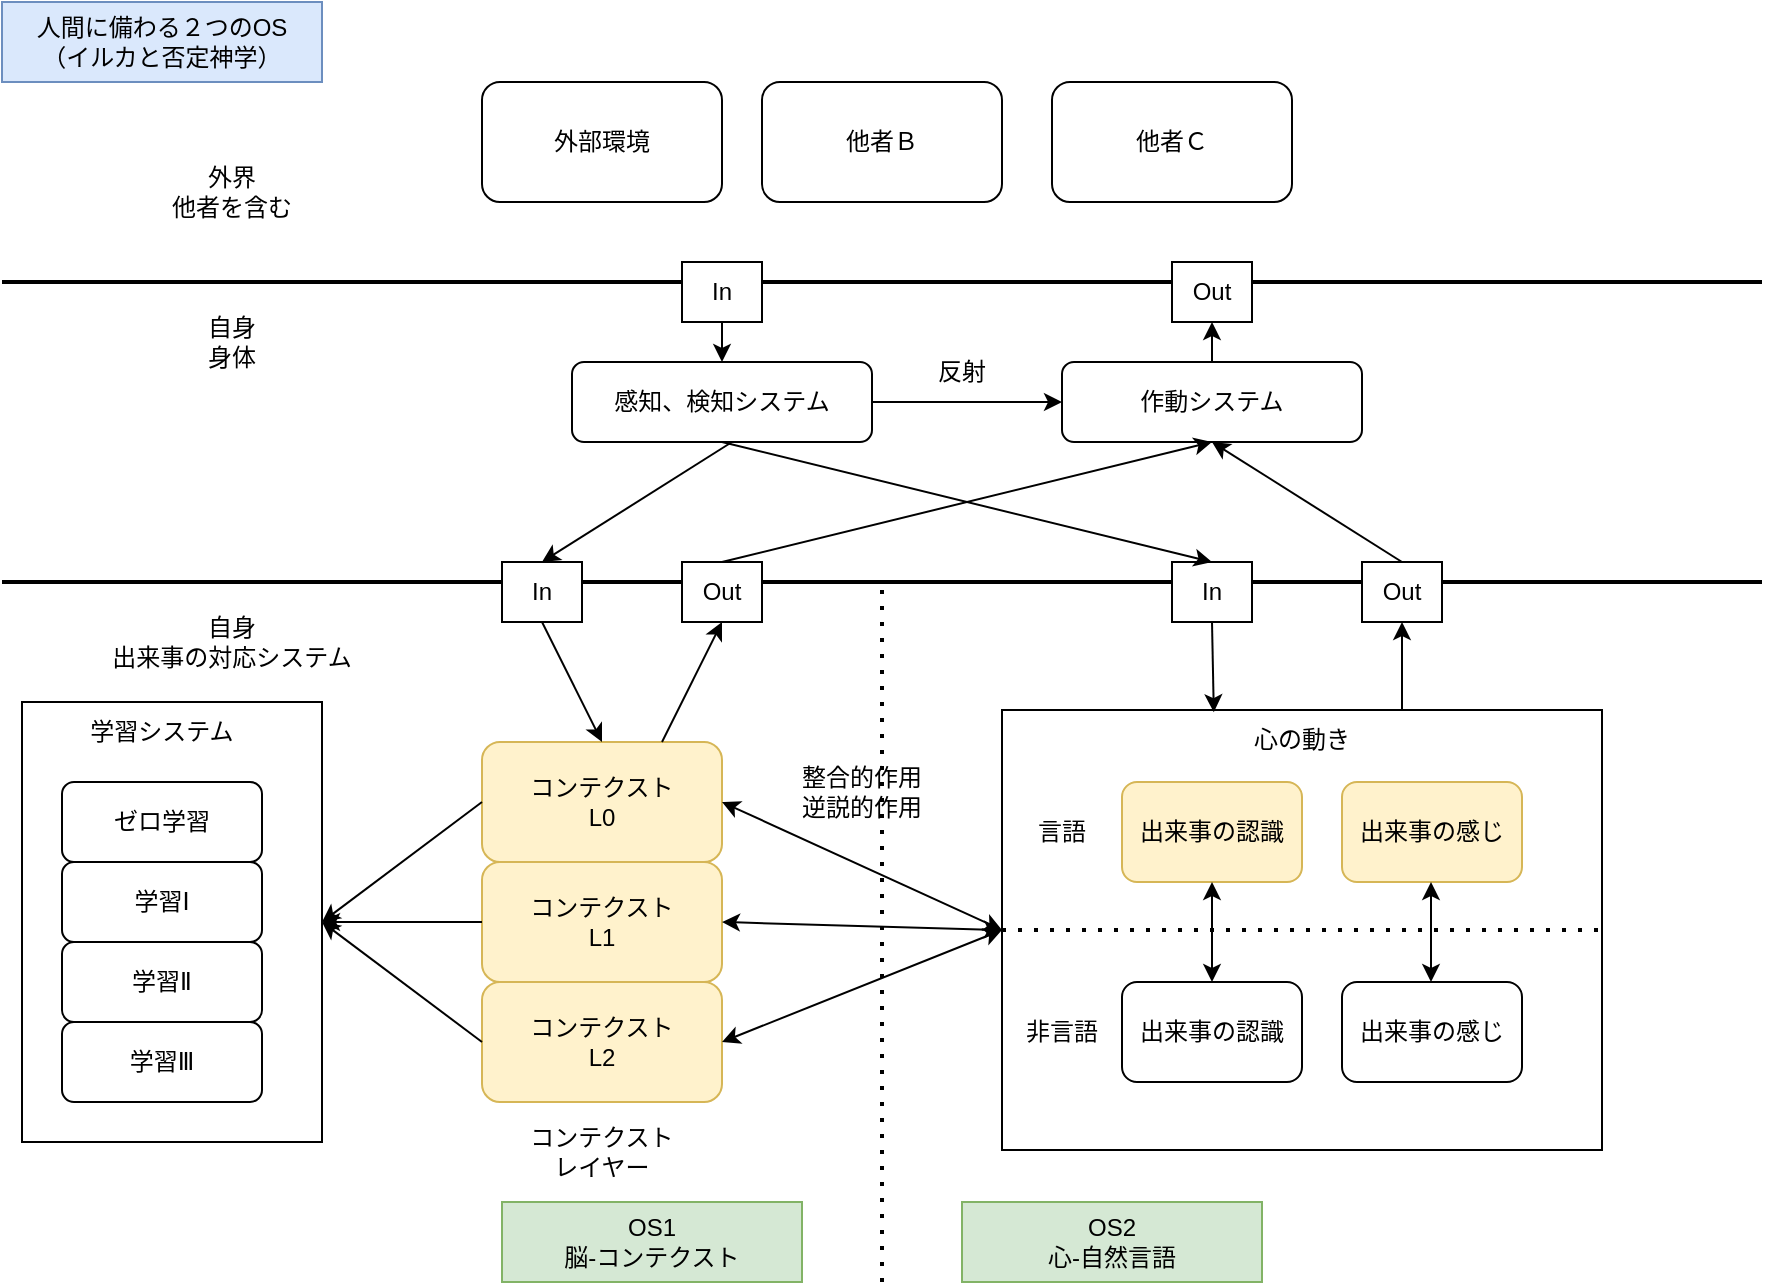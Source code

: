 <mxfile version="27.1.1">
  <diagram name="ページ1" id="S_kUJT9KA9FsG-NEApi9">
    <mxGraphModel dx="1064" dy="883" grid="1" gridSize="10" guides="1" tooltips="1" connect="1" arrows="1" fold="1" page="1" pageScale="1" pageWidth="1169" pageHeight="827" math="0" shadow="0">
      <root>
        <mxCell id="0" />
        <mxCell id="1" parent="0" />
        <mxCell id="csjtqq58R8e39ZMjAbV3-31" value="" style="rounded=0;whiteSpace=wrap;html=1;" vertex="1" parent="1">
          <mxGeometry x="620" y="394" width="300" height="220" as="geometry" />
        </mxCell>
        <mxCell id="csjtqq58R8e39ZMjAbV3-20" value="" style="rounded=0;whiteSpace=wrap;html=1;" vertex="1" parent="1">
          <mxGeometry x="130" y="390" width="150" height="220" as="geometry" />
        </mxCell>
        <mxCell id="csjtqq58R8e39ZMjAbV3-1" value="&lt;div&gt;人間に備わる&lt;span style=&quot;background-color: transparent; color: light-dark(rgb(0, 0, 0), rgb(255, 255, 255));&quot;&gt;２つのOS&lt;/span&gt;&lt;/div&gt;&lt;div&gt;&lt;span style=&quot;background-color: transparent; color: light-dark(rgb(0, 0, 0), rgb(255, 255, 255));&quot;&gt;（イルカと否定神学）&lt;/span&gt;&lt;/div&gt;" style="text;html=1;align=center;verticalAlign=middle;whiteSpace=wrap;rounded=0;fillColor=#dae8fc;strokeColor=#6c8ebf;" vertex="1" parent="1">
          <mxGeometry x="120" y="40" width="160" height="40" as="geometry" />
        </mxCell>
        <mxCell id="csjtqq58R8e39ZMjAbV3-2" value="&lt;div&gt;OS1&lt;/div&gt;脳-コンテクスト" style="text;html=1;align=center;verticalAlign=middle;whiteSpace=wrap;rounded=0;fillColor=#d5e8d4;strokeColor=#82b366;" vertex="1" parent="1">
          <mxGeometry x="370" y="640" width="150" height="40" as="geometry" />
        </mxCell>
        <mxCell id="csjtqq58R8e39ZMjAbV3-3" value="&lt;div&gt;OS2&lt;/div&gt;心-自然言語" style="text;html=1;align=center;verticalAlign=middle;whiteSpace=wrap;rounded=0;fillColor=#d5e8d4;strokeColor=#82b366;" vertex="1" parent="1">
          <mxGeometry x="600" y="640" width="150" height="40" as="geometry" />
        </mxCell>
        <mxCell id="csjtqq58R8e39ZMjAbV3-4" value="" style="endArrow=none;html=1;strokeWidth=2;rounded=0;" edge="1" parent="1">
          <mxGeometry width="50" height="50" relative="1" as="geometry">
            <mxPoint x="120" y="330" as="sourcePoint" />
            <mxPoint x="1000" y="330" as="targetPoint" />
          </mxGeometry>
        </mxCell>
        <mxCell id="csjtqq58R8e39ZMjAbV3-5" value="外界&lt;div&gt;他者を含む&lt;/div&gt;" style="text;html=1;align=center;verticalAlign=middle;whiteSpace=wrap;rounded=0;" vertex="1" parent="1">
          <mxGeometry x="180" y="120" width="110" height="30" as="geometry" />
        </mxCell>
        <mxCell id="csjtqq58R8e39ZMjAbV3-6" value="" style="endArrow=none;dashed=1;html=1;dashPattern=1 3;strokeWidth=2;rounded=0;" edge="1" parent="1">
          <mxGeometry width="50" height="50" relative="1" as="geometry">
            <mxPoint x="560" y="680" as="sourcePoint" />
            <mxPoint x="560" y="330" as="targetPoint" />
          </mxGeometry>
        </mxCell>
        <mxCell id="csjtqq58R8e39ZMjAbV3-7" value="自身&lt;div&gt;出来事の対応システム&lt;/div&gt;" style="text;html=1;align=center;verticalAlign=middle;whiteSpace=wrap;rounded=0;" vertex="1" parent="1">
          <mxGeometry x="160" y="340" width="150" height="40" as="geometry" />
        </mxCell>
        <mxCell id="csjtqq58R8e39ZMjAbV3-8" value="Out" style="rounded=0;whiteSpace=wrap;html=1;" vertex="1" parent="1">
          <mxGeometry x="460" y="320" width="40" height="30" as="geometry" />
        </mxCell>
        <mxCell id="csjtqq58R8e39ZMjAbV3-9" value="In" style="rounded=0;whiteSpace=wrap;html=1;" vertex="1" parent="1">
          <mxGeometry x="705" y="320" width="40" height="30" as="geometry" />
        </mxCell>
        <mxCell id="csjtqq58R8e39ZMjAbV3-10" value="コンテクスト&lt;div&gt;L0&lt;/div&gt;" style="rounded=1;whiteSpace=wrap;html=1;fillColor=#fff2cc;strokeColor=#d6b656;" vertex="1" parent="1">
          <mxGeometry x="360" y="410" width="120" height="60" as="geometry" />
        </mxCell>
        <mxCell id="csjtqq58R8e39ZMjAbV3-11" value="コンテクスト&lt;div&gt;L1&lt;/div&gt;" style="rounded=1;whiteSpace=wrap;html=1;fillColor=#fff2cc;strokeColor=#d6b656;" vertex="1" parent="1">
          <mxGeometry x="360" y="470" width="120" height="60" as="geometry" />
        </mxCell>
        <mxCell id="csjtqq58R8e39ZMjAbV3-12" value="コンテクスト&lt;div&gt;L2&lt;/div&gt;" style="rounded=1;whiteSpace=wrap;html=1;fillColor=#fff2cc;strokeColor=#d6b656;" vertex="1" parent="1">
          <mxGeometry x="360" y="530" width="120" height="60" as="geometry" />
        </mxCell>
        <mxCell id="csjtqq58R8e39ZMjAbV3-13" value="ゼロ学習" style="rounded=1;whiteSpace=wrap;html=1;" vertex="1" parent="1">
          <mxGeometry x="150" y="430" width="100" height="40" as="geometry" />
        </mxCell>
        <mxCell id="csjtqq58R8e39ZMjAbV3-14" value="学習Ⅱ" style="rounded=1;whiteSpace=wrap;html=1;" vertex="1" parent="1">
          <mxGeometry x="150" y="510" width="100" height="40" as="geometry" />
        </mxCell>
        <mxCell id="csjtqq58R8e39ZMjAbV3-15" value="学習Ⅲ" style="rounded=1;whiteSpace=wrap;html=1;" vertex="1" parent="1">
          <mxGeometry x="150" y="550" width="100" height="40" as="geometry" />
        </mxCell>
        <mxCell id="csjtqq58R8e39ZMjAbV3-16" value="学習Ⅰ" style="rounded=1;whiteSpace=wrap;html=1;" vertex="1" parent="1">
          <mxGeometry x="150" y="470" width="100" height="40" as="geometry" />
        </mxCell>
        <mxCell id="csjtqq58R8e39ZMjAbV3-17" value="" style="endArrow=classic;html=1;rounded=0;exitX=0.5;exitY=1;exitDx=0;exitDy=0;entryX=0.5;entryY=0;entryDx=0;entryDy=0;" edge="1" parent="1" source="csjtqq58R8e39ZMjAbV3-18" target="csjtqq58R8e39ZMjAbV3-10">
          <mxGeometry width="50" height="50" relative="1" as="geometry">
            <mxPoint x="690" y="440" as="sourcePoint" />
            <mxPoint x="740" y="390" as="targetPoint" />
          </mxGeometry>
        </mxCell>
        <mxCell id="csjtqq58R8e39ZMjAbV3-18" value="In" style="rounded=0;whiteSpace=wrap;html=1;" vertex="1" parent="1">
          <mxGeometry x="370" y="320" width="40" height="30" as="geometry" />
        </mxCell>
        <mxCell id="csjtqq58R8e39ZMjAbV3-19" value="" style="endArrow=classic;html=1;rounded=0;exitX=0;exitY=0.5;exitDx=0;exitDy=0;entryX=1;entryY=0.5;entryDx=0;entryDy=0;" edge="1" parent="1" source="csjtqq58R8e39ZMjAbV3-10" target="csjtqq58R8e39ZMjAbV3-20">
          <mxGeometry width="50" height="50" relative="1" as="geometry">
            <mxPoint x="540" y="470" as="sourcePoint" />
            <mxPoint x="270" y="430" as="targetPoint" />
          </mxGeometry>
        </mxCell>
        <mxCell id="csjtqq58R8e39ZMjAbV3-21" value="学習システム" style="text;html=1;align=center;verticalAlign=middle;whiteSpace=wrap;rounded=0;" vertex="1" parent="1">
          <mxGeometry x="150" y="390" width="100" height="30" as="geometry" />
        </mxCell>
        <mxCell id="csjtqq58R8e39ZMjAbV3-22" value="" style="endArrow=classic;html=1;rounded=0;entryX=1;entryY=0.5;entryDx=0;entryDy=0;" edge="1" parent="1" source="csjtqq58R8e39ZMjAbV3-11" target="csjtqq58R8e39ZMjAbV3-20">
          <mxGeometry width="50" height="50" relative="1" as="geometry">
            <mxPoint x="430" y="630" as="sourcePoint" />
            <mxPoint x="350" y="690" as="targetPoint" />
          </mxGeometry>
        </mxCell>
        <mxCell id="csjtqq58R8e39ZMjAbV3-23" value="" style="endArrow=classic;html=1;rounded=0;exitX=0;exitY=0.5;exitDx=0;exitDy=0;entryX=1;entryY=0.5;entryDx=0;entryDy=0;" edge="1" parent="1" source="csjtqq58R8e39ZMjAbV3-12" target="csjtqq58R8e39ZMjAbV3-20">
          <mxGeometry width="50" height="50" relative="1" as="geometry">
            <mxPoint x="360" y="570" as="sourcePoint" />
            <mxPoint x="280" y="500" as="targetPoint" />
          </mxGeometry>
        </mxCell>
        <mxCell id="csjtqq58R8e39ZMjAbV3-24" value="" style="endArrow=classic;html=1;rounded=0;exitX=0.75;exitY=0;exitDx=0;exitDy=0;entryX=0.5;entryY=1;entryDx=0;entryDy=0;" edge="1" parent="1" source="csjtqq58R8e39ZMjAbV3-10" target="csjtqq58R8e39ZMjAbV3-8">
          <mxGeometry width="50" height="50" relative="1" as="geometry">
            <mxPoint x="510" y="420" as="sourcePoint" />
            <mxPoint x="500" y="480" as="targetPoint" />
          </mxGeometry>
        </mxCell>
        <mxCell id="csjtqq58R8e39ZMjAbV3-25" value="Out" style="rounded=0;whiteSpace=wrap;html=1;" vertex="1" parent="1">
          <mxGeometry x="800" y="320" width="40" height="30" as="geometry" />
        </mxCell>
        <mxCell id="csjtqq58R8e39ZMjAbV3-27" value="出来事の認識" style="rounded=1;whiteSpace=wrap;html=1;fillColor=#fff2cc;strokeColor=#d6b656;" vertex="1" parent="1">
          <mxGeometry x="680" y="430" width="90" height="50" as="geometry" />
        </mxCell>
        <mxCell id="csjtqq58R8e39ZMjAbV3-29" value="コンテクスト&lt;div&gt;レイヤー&lt;/div&gt;" style="text;html=1;align=center;verticalAlign=middle;whiteSpace=wrap;rounded=0;" vertex="1" parent="1">
          <mxGeometry x="370" y="600" width="100" height="30" as="geometry" />
        </mxCell>
        <mxCell id="csjtqq58R8e39ZMjAbV3-30" value="" style="endArrow=classic;html=1;rounded=0;exitX=0.5;exitY=1;exitDx=0;exitDy=0;entryX=0.353;entryY=0.005;entryDx=0;entryDy=0;entryPerimeter=0;" edge="1" parent="1" source="csjtqq58R8e39ZMjAbV3-9" target="csjtqq58R8e39ZMjAbV3-31">
          <mxGeometry width="50" height="50" relative="1" as="geometry">
            <mxPoint x="660" y="340" as="sourcePoint" />
            <mxPoint x="686" y="390" as="targetPoint" />
          </mxGeometry>
        </mxCell>
        <mxCell id="csjtqq58R8e39ZMjAbV3-34" value="" style="endArrow=classic;html=1;rounded=0;entryX=0.5;entryY=1;entryDx=0;entryDy=0;exitX=1;exitY=0;exitDx=0;exitDy=0;" edge="1" parent="1" source="csjtqq58R8e39ZMjAbV3-41" target="csjtqq58R8e39ZMjAbV3-25">
          <mxGeometry width="50" height="50" relative="1" as="geometry">
            <mxPoint x="820" y="390" as="sourcePoint" />
            <mxPoint x="840" y="400" as="targetPoint" />
          </mxGeometry>
        </mxCell>
        <mxCell id="csjtqq58R8e39ZMjAbV3-37" value="" style="endArrow=classic;startArrow=classic;html=1;rounded=0;exitX=1;exitY=0.5;exitDx=0;exitDy=0;entryX=0;entryY=0.5;entryDx=0;entryDy=0;" edge="1" parent="1" source="csjtqq58R8e39ZMjAbV3-10" target="csjtqq58R8e39ZMjAbV3-31">
          <mxGeometry width="50" height="50" relative="1" as="geometry">
            <mxPoint x="560" y="660" as="sourcePoint" />
            <mxPoint x="610" y="610" as="targetPoint" />
          </mxGeometry>
        </mxCell>
        <mxCell id="csjtqq58R8e39ZMjAbV3-39" value="" style="endArrow=classic;startArrow=classic;html=1;rounded=0;exitX=1;exitY=0.5;exitDx=0;exitDy=0;entryX=0;entryY=0.5;entryDx=0;entryDy=0;" edge="1" parent="1" source="csjtqq58R8e39ZMjAbV3-11" target="csjtqq58R8e39ZMjAbV3-31">
          <mxGeometry width="50" height="50" relative="1" as="geometry">
            <mxPoint x="440" y="490" as="sourcePoint" />
            <mxPoint x="646" y="548" as="targetPoint" />
          </mxGeometry>
        </mxCell>
        <mxCell id="csjtqq58R8e39ZMjAbV3-40" value="" style="endArrow=classic;startArrow=classic;html=1;rounded=0;exitX=1;exitY=0.5;exitDx=0;exitDy=0;entryX=0;entryY=0.5;entryDx=0;entryDy=0;" edge="1" parent="1" source="csjtqq58R8e39ZMjAbV3-12" target="csjtqq58R8e39ZMjAbV3-31">
          <mxGeometry width="50" height="50" relative="1" as="geometry">
            <mxPoint x="440" y="550" as="sourcePoint" />
            <mxPoint x="650" y="614" as="targetPoint" />
          </mxGeometry>
        </mxCell>
        <mxCell id="csjtqq58R8e39ZMjAbV3-41" value="心の動き" style="text;html=1;align=center;verticalAlign=middle;whiteSpace=wrap;rounded=0;" vertex="1" parent="1">
          <mxGeometry x="720" y="394" width="100" height="30" as="geometry" />
        </mxCell>
        <mxCell id="csjtqq58R8e39ZMjAbV3-42" value="出来事の感じ" style="rounded=1;whiteSpace=wrap;html=1;fillColor=#fff2cc;strokeColor=#d6b656;" vertex="1" parent="1">
          <mxGeometry x="790" y="430" width="90" height="50" as="geometry" />
        </mxCell>
        <mxCell id="csjtqq58R8e39ZMjAbV3-43" value="&lt;div&gt;整合的作用&lt;/div&gt;逆説的作用" style="text;html=1;align=center;verticalAlign=middle;whiteSpace=wrap;rounded=0;" vertex="1" parent="1">
          <mxGeometry x="500" y="410" width="100" height="50" as="geometry" />
        </mxCell>
        <mxCell id="csjtqq58R8e39ZMjAbV3-44" value="他者Ｂ" style="rounded=1;whiteSpace=wrap;html=1;" vertex="1" parent="1">
          <mxGeometry x="500" y="80" width="120" height="60" as="geometry" />
        </mxCell>
        <mxCell id="csjtqq58R8e39ZMjAbV3-45" value="他者Ｃ" style="rounded=1;whiteSpace=wrap;html=1;" vertex="1" parent="1">
          <mxGeometry x="645" y="80" width="120" height="60" as="geometry" />
        </mxCell>
        <mxCell id="csjtqq58R8e39ZMjAbV3-47" value="" style="endArrow=none;dashed=1;html=1;dashPattern=1 3;strokeWidth=2;rounded=0;exitX=0;exitY=0.5;exitDx=0;exitDy=0;entryX=1;entryY=0.5;entryDx=0;entryDy=0;" edge="1" parent="1" source="csjtqq58R8e39ZMjAbV3-31" target="csjtqq58R8e39ZMjAbV3-31">
          <mxGeometry width="50" height="50" relative="1" as="geometry">
            <mxPoint x="890" y="530.54" as="sourcePoint" />
            <mxPoint x="960" y="503.998" as="targetPoint" />
          </mxGeometry>
        </mxCell>
        <mxCell id="csjtqq58R8e39ZMjAbV3-48" value="出来事の認識" style="rounded=1;whiteSpace=wrap;html=1;" vertex="1" parent="1">
          <mxGeometry x="680" y="530" width="90" height="50" as="geometry" />
        </mxCell>
        <mxCell id="csjtqq58R8e39ZMjAbV3-49" value="言語" style="text;html=1;align=center;verticalAlign=middle;whiteSpace=wrap;rounded=0;" vertex="1" parent="1">
          <mxGeometry x="620" y="440" width="60" height="30" as="geometry" />
        </mxCell>
        <mxCell id="csjtqq58R8e39ZMjAbV3-50" value="非言語" style="text;html=1;align=center;verticalAlign=middle;whiteSpace=wrap;rounded=0;" vertex="1" parent="1">
          <mxGeometry x="620" y="540" width="60" height="30" as="geometry" />
        </mxCell>
        <mxCell id="csjtqq58R8e39ZMjAbV3-51" value="出来事の感じ" style="rounded=1;whiteSpace=wrap;html=1;" vertex="1" parent="1">
          <mxGeometry x="790" y="530" width="90" height="50" as="geometry" />
        </mxCell>
        <mxCell id="csjtqq58R8e39ZMjAbV3-52" value="" style="endArrow=classic;startArrow=classic;html=1;rounded=0;exitX=0.5;exitY=1;exitDx=0;exitDy=0;" edge="1" parent="1" source="csjtqq58R8e39ZMjAbV3-27" target="csjtqq58R8e39ZMjAbV3-48">
          <mxGeometry width="50" height="50" relative="1" as="geometry">
            <mxPoint x="860" y="660" as="sourcePoint" />
            <mxPoint x="1040" y="724" as="targetPoint" />
          </mxGeometry>
        </mxCell>
        <mxCell id="csjtqq58R8e39ZMjAbV3-53" value="" style="endArrow=classic;startArrow=classic;html=1;rounded=0;exitX=0.5;exitY=1;exitDx=0;exitDy=0;" edge="1" parent="1">
          <mxGeometry width="50" height="50" relative="1" as="geometry">
            <mxPoint x="834.5" y="480" as="sourcePoint" />
            <mxPoint x="834.5" y="530" as="targetPoint" />
          </mxGeometry>
        </mxCell>
        <mxCell id="csjtqq58R8e39ZMjAbV3-54" value="" style="endArrow=none;html=1;strokeWidth=2;rounded=0;" edge="1" parent="1">
          <mxGeometry width="50" height="50" relative="1" as="geometry">
            <mxPoint x="120" y="180" as="sourcePoint" />
            <mxPoint x="1000" y="180" as="targetPoint" />
          </mxGeometry>
        </mxCell>
        <mxCell id="csjtqq58R8e39ZMjAbV3-55" value="自身&lt;div&gt;身体&lt;/div&gt;" style="text;html=1;align=center;verticalAlign=middle;whiteSpace=wrap;rounded=0;" vertex="1" parent="1">
          <mxGeometry x="160" y="190" width="150" height="40" as="geometry" />
        </mxCell>
        <mxCell id="csjtqq58R8e39ZMjAbV3-56" value="In" style="rounded=0;whiteSpace=wrap;html=1;" vertex="1" parent="1">
          <mxGeometry x="460" y="170" width="40" height="30" as="geometry" />
        </mxCell>
        <mxCell id="csjtqq58R8e39ZMjAbV3-60" value="Out" style="rounded=0;whiteSpace=wrap;html=1;" vertex="1" parent="1">
          <mxGeometry x="705" y="170" width="40" height="30" as="geometry" />
        </mxCell>
        <mxCell id="csjtqq58R8e39ZMjAbV3-61" value="感知、検知システム" style="rounded=1;whiteSpace=wrap;html=1;" vertex="1" parent="1">
          <mxGeometry x="405" y="220" width="150" height="40" as="geometry" />
        </mxCell>
        <mxCell id="csjtqq58R8e39ZMjAbV3-62" value="" style="endArrow=classic;html=1;rounded=0;exitX=0.5;exitY=1;exitDx=0;exitDy=0;entryX=0.5;entryY=0;entryDx=0;entryDy=0;entryPerimeter=0;" edge="1" parent="1" source="csjtqq58R8e39ZMjAbV3-56" target="csjtqq58R8e39ZMjAbV3-61">
          <mxGeometry width="50" height="50" relative="1" as="geometry">
            <mxPoint x="520" y="200" as="sourcePoint" />
            <mxPoint x="519" y="220" as="targetPoint" />
          </mxGeometry>
        </mxCell>
        <mxCell id="csjtqq58R8e39ZMjAbV3-63" value="" style="endArrow=classic;html=1;rounded=0;exitX=0.5;exitY=1;exitDx=0;exitDy=0;entryX=0.5;entryY=0;entryDx=0;entryDy=0;" edge="1" parent="1" target="csjtqq58R8e39ZMjAbV3-18">
          <mxGeometry width="50" height="50" relative="1" as="geometry">
            <mxPoint x="485" y="260" as="sourcePoint" />
            <mxPoint x="450" y="280" as="targetPoint" />
          </mxGeometry>
        </mxCell>
        <mxCell id="csjtqq58R8e39ZMjAbV3-64" value="" style="endArrow=classic;html=1;rounded=0;entryX=0.5;entryY=0;entryDx=0;entryDy=0;" edge="1" parent="1" target="csjtqq58R8e39ZMjAbV3-9">
          <mxGeometry width="50" height="50" relative="1" as="geometry">
            <mxPoint x="480" y="260" as="sourcePoint" />
            <mxPoint x="630" y="260" as="targetPoint" />
          </mxGeometry>
        </mxCell>
        <mxCell id="csjtqq58R8e39ZMjAbV3-65" value="作動システム" style="rounded=1;whiteSpace=wrap;html=1;" vertex="1" parent="1">
          <mxGeometry x="650" y="220" width="150" height="40" as="geometry" />
        </mxCell>
        <mxCell id="csjtqq58R8e39ZMjAbV3-66" value="" style="endArrow=classic;html=1;rounded=0;exitX=0.5;exitY=0;exitDx=0;exitDy=0;entryX=0.5;entryY=1;entryDx=0;entryDy=0;" edge="1" parent="1" source="csjtqq58R8e39ZMjAbV3-8" target="csjtqq58R8e39ZMjAbV3-65">
          <mxGeometry width="50" height="50" relative="1" as="geometry">
            <mxPoint x="770" y="340" as="sourcePoint" />
            <mxPoint x="800" y="280" as="targetPoint" />
          </mxGeometry>
        </mxCell>
        <mxCell id="csjtqq58R8e39ZMjAbV3-67" value="" style="endArrow=classic;html=1;rounded=0;exitX=0.5;exitY=0;exitDx=0;exitDy=0;entryX=0.5;entryY=1;entryDx=0;entryDy=0;" edge="1" parent="1" source="csjtqq58R8e39ZMjAbV3-25" target="csjtqq58R8e39ZMjAbV3-65">
          <mxGeometry width="50" height="50" relative="1" as="geometry">
            <mxPoint x="860" y="310" as="sourcePoint" />
            <mxPoint x="1105" y="250" as="targetPoint" />
          </mxGeometry>
        </mxCell>
        <mxCell id="csjtqq58R8e39ZMjAbV3-68" value="" style="endArrow=classic;html=1;rounded=0;entryX=0.5;entryY=1;entryDx=0;entryDy=0;exitX=0.5;exitY=0;exitDx=0;exitDy=0;" edge="1" parent="1" source="csjtqq58R8e39ZMjAbV3-65" target="csjtqq58R8e39ZMjAbV3-60">
          <mxGeometry width="50" height="50" relative="1" as="geometry">
            <mxPoint x="880" y="280" as="sourcePoint" />
            <mxPoint x="880" y="240" as="targetPoint" />
          </mxGeometry>
        </mxCell>
        <mxCell id="csjtqq58R8e39ZMjAbV3-69" value="" style="endArrow=classic;html=1;rounded=0;" edge="1" parent="1" source="csjtqq58R8e39ZMjAbV3-61">
          <mxGeometry width="50" height="50" relative="1" as="geometry">
            <mxPoint x="580" y="300" as="sourcePoint" />
            <mxPoint x="650" y="240" as="targetPoint" />
          </mxGeometry>
        </mxCell>
        <mxCell id="csjtqq58R8e39ZMjAbV3-70" value="反射" style="text;html=1;align=center;verticalAlign=middle;whiteSpace=wrap;rounded=0;" vertex="1" parent="1">
          <mxGeometry x="570" y="210" width="60" height="30" as="geometry" />
        </mxCell>
        <mxCell id="csjtqq58R8e39ZMjAbV3-71" value="外部環境" style="rounded=1;whiteSpace=wrap;html=1;" vertex="1" parent="1">
          <mxGeometry x="360" y="80" width="120" height="60" as="geometry" />
        </mxCell>
      </root>
    </mxGraphModel>
  </diagram>
</mxfile>
